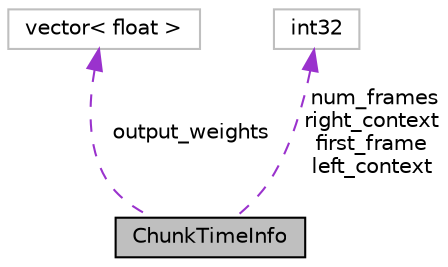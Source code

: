 digraph "ChunkTimeInfo"
{
  edge [fontname="Helvetica",fontsize="10",labelfontname="Helvetica",labelfontsize="10"];
  node [fontname="Helvetica",fontsize="10",shape=record];
  Node1 [label="ChunkTimeInfo",height=0.2,width=0.4,color="black", fillcolor="grey75", style="filled", fontcolor="black"];
  Node2 -> Node1 [dir="back",color="darkorchid3",fontsize="10",style="dashed",label=" output_weights" ,fontname="Helvetica"];
  Node2 [label="vector\< float \>",height=0.2,width=0.4,color="grey75", fillcolor="white", style="filled"];
  Node3 -> Node1 [dir="back",color="darkorchid3",fontsize="10",style="dashed",label=" num_frames\nright_context\nfirst_frame\nleft_context" ,fontname="Helvetica"];
  Node3 [label="int32",height=0.2,width=0.4,color="grey75", fillcolor="white", style="filled"];
}

